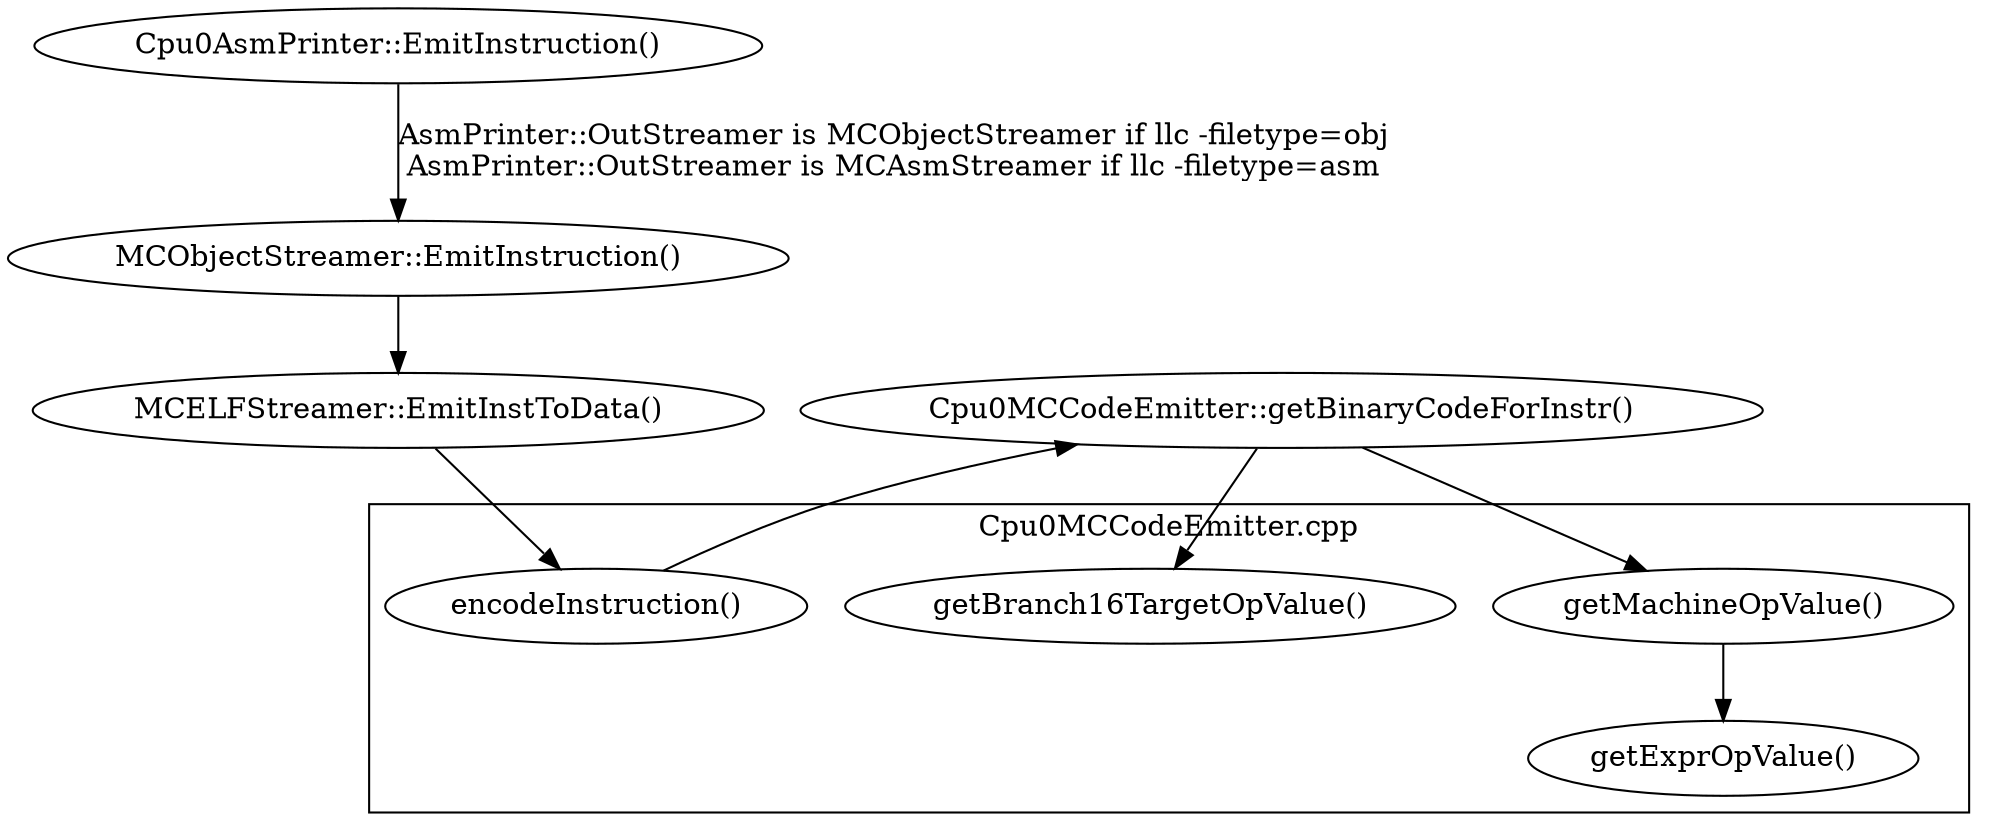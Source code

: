digraph G {
  rankdir=TB;
  "Cpu0AsmPrinter::EmitInstruction()" -> "MCObjectStreamer::EmitInstruction()" [label="AsmPrinter::OutStreamer is MCObjectStreamer if llc -filetype=obj\nAsmPrinter::OutStreamer is MCAsmStreamer if llc -filetype=asm"];
  "MCObjectStreamer::EmitInstruction()" -> "MCELFStreamer::EmitInstToData()" -> "encodeInstruction()" -> "Cpu0MCCodeEmitter::getBinaryCodeForInstr()";
  "Cpu0MCCodeEmitter::getBinaryCodeForInstr()" -> "getBranch16TargetOpValue()";
  "Cpu0MCCodeEmitter::getBinaryCodeForInstr()" -> "getMachineOpValue()";
  subgraph cluster0 {
    label = "Cpu0MCCodeEmitter.cpp";
    "encodeInstruction()";
    "getBranch16TargetOpValue()";
    "getMachineOpValue()";
    "getExprOpValue()";
    "getMachineOpValue()" -> "getExprOpValue()";
  }
//  label = "Figure: Calling Functions of elf encoder";
}
  
